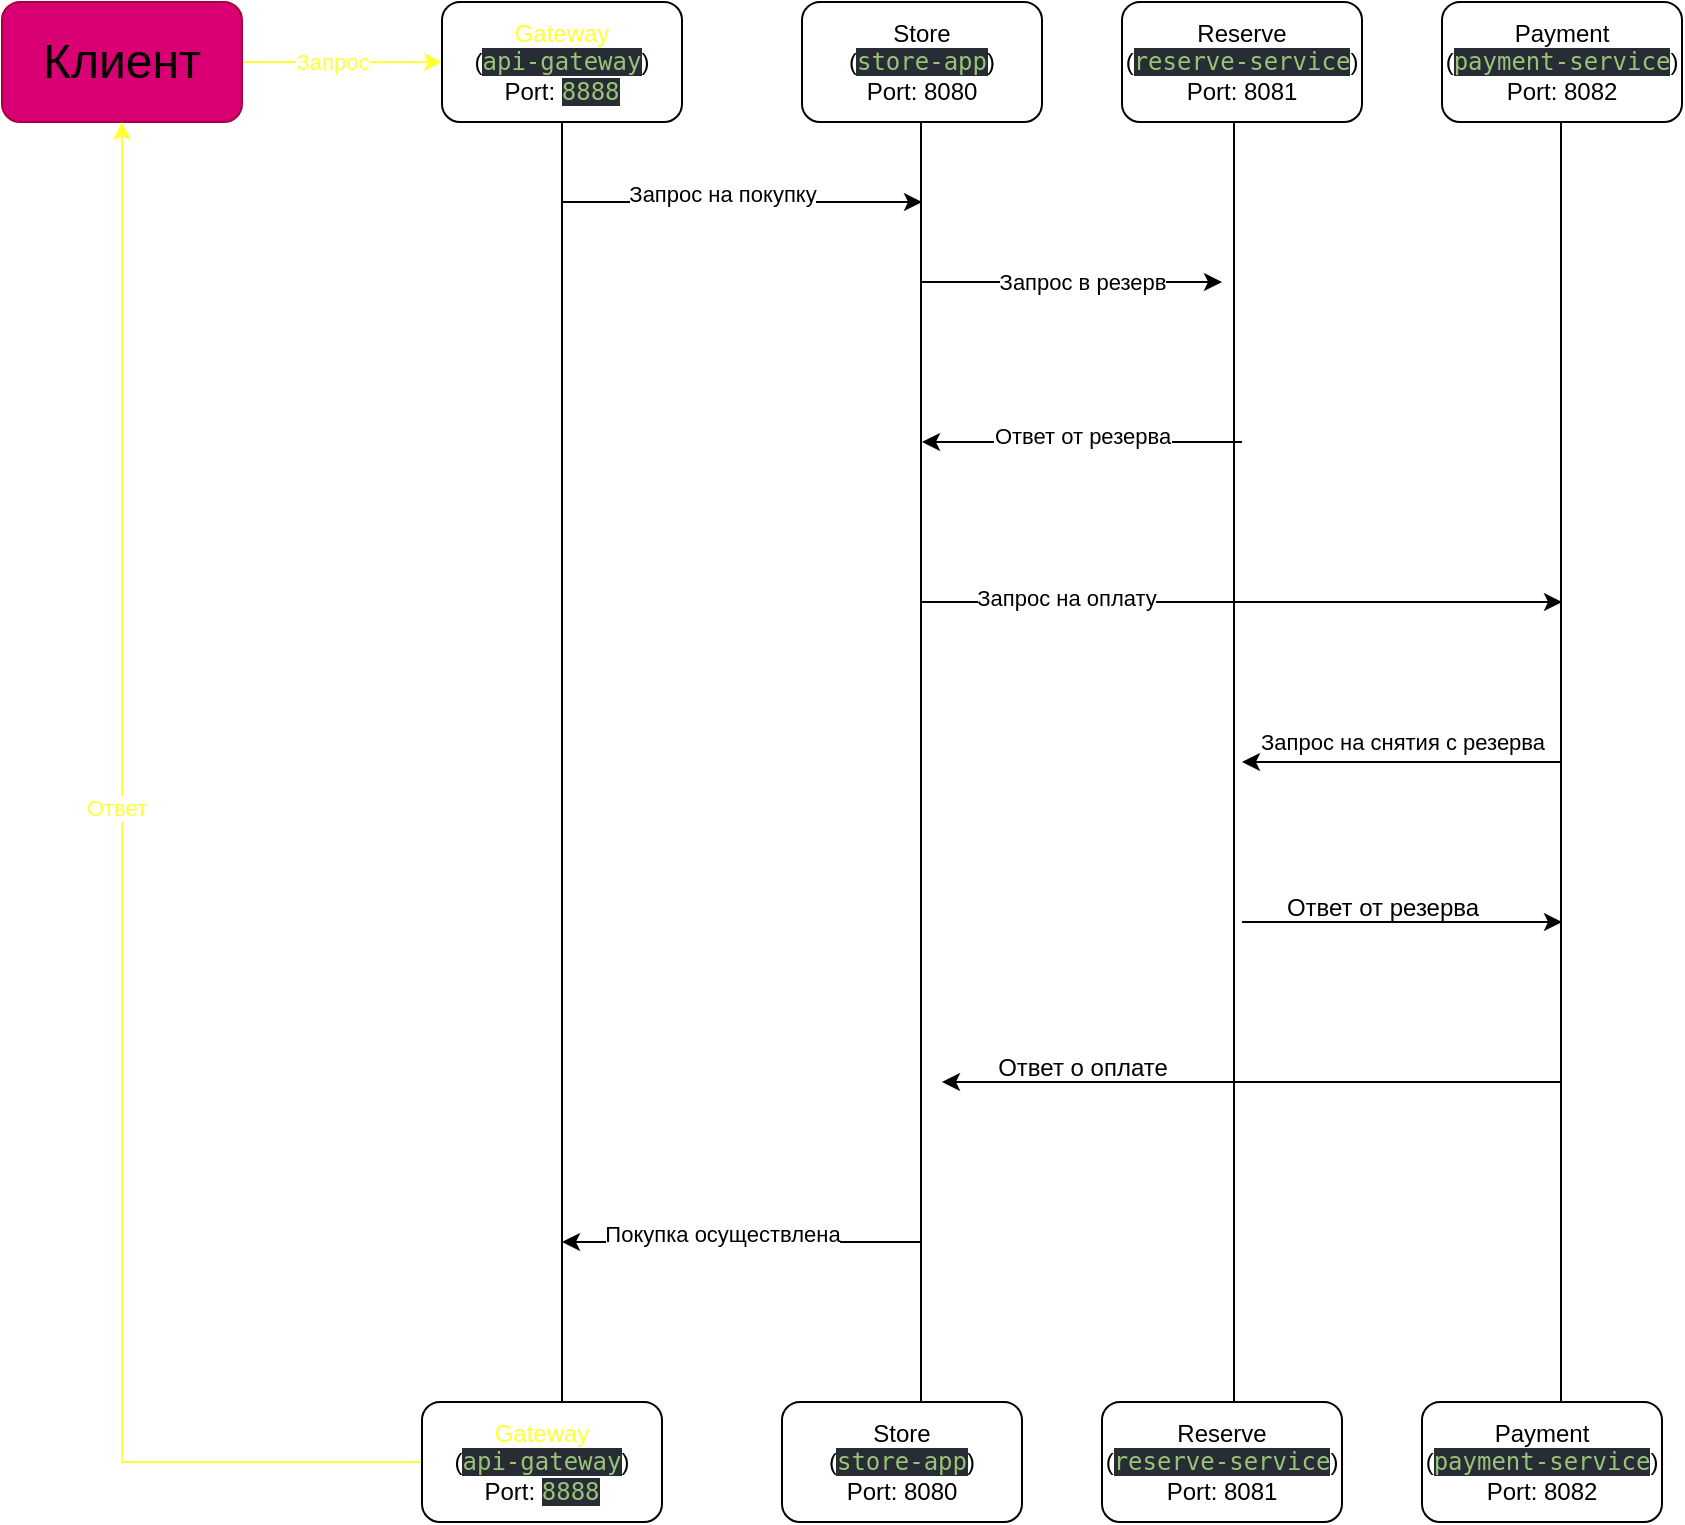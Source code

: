 <mxfile version="28.0.6">
  <diagram name="Страница — 1" id="-g72ww7ej4vFvOEoU4E5">
    <mxGraphModel dx="3080" dy="859" grid="1" gridSize="10" guides="1" tooltips="1" connect="1" arrows="1" fold="1" page="1" pageScale="1" pageWidth="827" pageHeight="1169" math="0" shadow="0">
      <root>
        <mxCell id="0" />
        <mxCell id="1" parent="0" />
        <mxCell id="FcAwzuKd-nAGSgDcZmeC-8" style="edgeStyle=orthogonalEdgeStyle;rounded=0;orthogonalLoop=1;jettySize=auto;html=1;exitX=1;exitY=0.5;exitDx=0;exitDy=0;entryX=0;entryY=0.5;entryDx=0;entryDy=0;strokeColor=#FFFF33;" edge="1" parent="1" source="FcAwzuKd-nAGSgDcZmeC-1" target="FcAwzuKd-nAGSgDcZmeC-2">
          <mxGeometry relative="1" as="geometry" />
        </mxCell>
        <mxCell id="FcAwzuKd-nAGSgDcZmeC-49" value="&lt;font style=&quot;color: rgb(255, 255, 51);&quot;&gt;Запрос&lt;/font&gt;" style="edgeLabel;html=1;align=center;verticalAlign=middle;resizable=0;points=[];" vertex="1" connectable="0" parent="FcAwzuKd-nAGSgDcZmeC-8">
          <mxGeometry x="-0.114" relative="1" as="geometry">
            <mxPoint as="offset" />
          </mxGeometry>
        </mxCell>
        <mxCell id="FcAwzuKd-nAGSgDcZmeC-1" value="&lt;font style=&quot;font-size: 24px; color: rgb(0, 0, 0);&quot;&gt;Клиент&lt;/font&gt;" style="rounded=1;whiteSpace=wrap;html=1;fillColor=#d80073;fontColor=#ffffff;strokeColor=#A50040;" vertex="1" parent="1">
          <mxGeometry x="-1030" y="20" width="120" height="60" as="geometry" />
        </mxCell>
        <mxCell id="FcAwzuKd-nAGSgDcZmeC-2" value="&lt;font style=&quot;color: rgb(255, 255, 51);&quot;&gt;Gateway&lt;/font&gt;&lt;div&gt;(&lt;span style=&quot;color: rgb(152, 195, 121); font-family: &amp;quot;JetBrains Mono&amp;quot;, monospace; background-color: rgb(40, 44, 52);&quot;&gt;api-gateway&lt;/span&gt;&lt;span style=&quot;background-color: transparent; color: light-dark(rgb(0, 0, 0), rgb(255, 255, 255));&quot;&gt;)&lt;/span&gt;&lt;/div&gt;&lt;div&gt;&lt;span style=&quot;background-color: transparent; color: light-dark(rgb(0, 0, 0), rgb(255, 255, 255));&quot;&gt;Port:&amp;nbsp;&lt;/span&gt;&lt;span style=&quot;color: rgb(152, 195, 121); font-family: &amp;quot;JetBrains Mono&amp;quot;, monospace; background-color: rgb(40, 44, 52);&quot;&gt;8888&lt;/span&gt;&lt;/div&gt;" style="rounded=1;whiteSpace=wrap;html=1;" vertex="1" parent="1">
          <mxGeometry x="-810" y="20" width="120" height="60" as="geometry" />
        </mxCell>
        <mxCell id="FcAwzuKd-nAGSgDcZmeC-9" value="Payment&lt;div&gt;(&lt;span style=&quot;color: rgb(152, 195, 121); font-family: &amp;quot;JetBrains Mono&amp;quot;, monospace; background-color: rgb(40, 44, 52);&quot;&gt;payment-service&lt;/span&gt;&lt;span style=&quot;background-color: transparent; color: light-dark(rgb(0, 0, 0), rgb(255, 255, 255));&quot;&gt;)&lt;/span&gt;&lt;/div&gt;&lt;div&gt;&lt;span style=&quot;background-color: transparent; color: light-dark(rgb(0, 0, 0), rgb(255, 255, 255));&quot;&gt;Port: 8082&lt;/span&gt;&lt;/div&gt;" style="rounded=1;whiteSpace=wrap;html=1;" vertex="1" parent="1">
          <mxGeometry x="-310" y="20" width="120" height="60" as="geometry" />
        </mxCell>
        <mxCell id="FcAwzuKd-nAGSgDcZmeC-10" value="&lt;div&gt;Store&lt;/div&gt;&lt;div&gt;(&lt;span style=&quot;color: rgb(152, 195, 121); font-family: &amp;quot;JetBrains Mono&amp;quot;, monospace; background-color: rgb(40, 44, 52);&quot;&gt;store-app&lt;/span&gt;&lt;span style=&quot;background-color: transparent; color: light-dark(rgb(0, 0, 0), rgb(255, 255, 255));&quot;&gt;)&lt;/span&gt;&lt;/div&gt;&lt;div&gt;&lt;span style=&quot;background-color: transparent; color: light-dark(rgb(0, 0, 0), rgb(255, 255, 255));&quot;&gt;Port: 8080&lt;/span&gt;&lt;/div&gt;" style="rounded=1;whiteSpace=wrap;html=1;" vertex="1" parent="1">
          <mxGeometry x="-630" y="20" width="120" height="60" as="geometry" />
        </mxCell>
        <mxCell id="FcAwzuKd-nAGSgDcZmeC-11" value="Reserve&lt;div&gt;(&lt;span style=&quot;color: rgb(152, 195, 121); font-family: &amp;quot;JetBrains Mono&amp;quot;, monospace; background-color: rgb(40, 44, 52);&quot;&gt;reserve-service&lt;/span&gt;&lt;span style=&quot;background-color: transparent; color: light-dark(rgb(0, 0, 0), rgb(255, 255, 255));&quot;&gt;)&lt;/span&gt;&lt;/div&gt;&lt;div&gt;&lt;span style=&quot;background-color: transparent; color: light-dark(rgb(0, 0, 0), rgb(255, 255, 255));&quot;&gt;Port: 8081&lt;/span&gt;&lt;/div&gt;" style="rounded=1;whiteSpace=wrap;html=1;" vertex="1" parent="1">
          <mxGeometry x="-470" y="20" width="120" height="60" as="geometry" />
        </mxCell>
        <mxCell id="FcAwzuKd-nAGSgDcZmeC-52" value="" style="endArrow=none;html=1;rounded=0;entryX=0.5;entryY=1;entryDx=0;entryDy=0;" edge="1" parent="1" target="FcAwzuKd-nAGSgDcZmeC-2">
          <mxGeometry width="50" height="50" relative="1" as="geometry">
            <mxPoint x="-750" y="720" as="sourcePoint" />
            <mxPoint x="-130" y="300" as="targetPoint" />
          </mxGeometry>
        </mxCell>
        <mxCell id="FcAwzuKd-nAGSgDcZmeC-53" value="" style="endArrow=none;html=1;rounded=0;entryX=0.5;entryY=1;entryDx=0;entryDy=0;" edge="1" parent="1">
          <mxGeometry width="50" height="50" relative="1" as="geometry">
            <mxPoint x="-570.5" y="720" as="sourcePoint" />
            <mxPoint x="-570.5" y="80" as="targetPoint" />
          </mxGeometry>
        </mxCell>
        <mxCell id="FcAwzuKd-nAGSgDcZmeC-54" value="" style="endArrow=none;html=1;rounded=0;entryX=0.5;entryY=1;entryDx=0;entryDy=0;" edge="1" parent="1">
          <mxGeometry width="50" height="50" relative="1" as="geometry">
            <mxPoint x="-414" y="720" as="sourcePoint" />
            <mxPoint x="-414" y="80" as="targetPoint" />
          </mxGeometry>
        </mxCell>
        <mxCell id="FcAwzuKd-nAGSgDcZmeC-55" value="" style="endArrow=none;html=1;rounded=0;entryX=0.5;entryY=1;entryDx=0;entryDy=0;" edge="1" parent="1">
          <mxGeometry width="50" height="50" relative="1" as="geometry">
            <mxPoint x="-250.5" y="720" as="sourcePoint" />
            <mxPoint x="-250.5" y="80" as="targetPoint" />
          </mxGeometry>
        </mxCell>
        <mxCell id="FcAwzuKd-nAGSgDcZmeC-56" value="" style="endArrow=classic;html=1;rounded=0;" edge="1" parent="1">
          <mxGeometry width="50" height="50" relative="1" as="geometry">
            <mxPoint x="-570" y="160" as="sourcePoint" />
            <mxPoint x="-420" y="160" as="targetPoint" />
          </mxGeometry>
        </mxCell>
        <mxCell id="FcAwzuKd-nAGSgDcZmeC-71" value="Запрос в резерв" style="edgeLabel;html=1;align=center;verticalAlign=middle;resizable=0;points=[];" vertex="1" connectable="0" parent="FcAwzuKd-nAGSgDcZmeC-56">
          <mxGeometry x="0.067" relative="1" as="geometry">
            <mxPoint as="offset" />
          </mxGeometry>
        </mxCell>
        <mxCell id="FcAwzuKd-nAGSgDcZmeC-57" value="" style="endArrow=classic;html=1;rounded=0;" edge="1" parent="1">
          <mxGeometry width="50" height="50" relative="1" as="geometry">
            <mxPoint x="-410" y="240" as="sourcePoint" />
            <mxPoint x="-570" y="240" as="targetPoint" />
          </mxGeometry>
        </mxCell>
        <mxCell id="FcAwzuKd-nAGSgDcZmeC-72" value="Ответ от резерва" style="edgeLabel;html=1;align=center;verticalAlign=middle;resizable=0;points=[];" vertex="1" connectable="0" parent="FcAwzuKd-nAGSgDcZmeC-57">
          <mxGeometry x="0.125" y="-3" relative="1" as="geometry">
            <mxPoint x="10" as="offset" />
          </mxGeometry>
        </mxCell>
        <mxCell id="FcAwzuKd-nAGSgDcZmeC-58" value="" style="endArrow=classic;html=1;rounded=0;" edge="1" parent="1">
          <mxGeometry width="50" height="50" relative="1" as="geometry">
            <mxPoint x="-570" y="320" as="sourcePoint" />
            <mxPoint x="-250" y="320" as="targetPoint" />
          </mxGeometry>
        </mxCell>
        <mxCell id="FcAwzuKd-nAGSgDcZmeC-73" value="Запрос на оплату" style="edgeLabel;html=1;align=center;verticalAlign=middle;resizable=0;points=[];" vertex="1" connectable="0" parent="FcAwzuKd-nAGSgDcZmeC-58">
          <mxGeometry x="-0.55" y="2" relative="1" as="geometry">
            <mxPoint as="offset" />
          </mxGeometry>
        </mxCell>
        <mxCell id="FcAwzuKd-nAGSgDcZmeC-59" value="" style="endArrow=classic;html=1;rounded=0;" edge="1" parent="1">
          <mxGeometry width="50" height="50" relative="1" as="geometry">
            <mxPoint x="-250" y="400" as="sourcePoint" />
            <mxPoint x="-410" y="400" as="targetPoint" />
          </mxGeometry>
        </mxCell>
        <mxCell id="FcAwzuKd-nAGSgDcZmeC-74" value="Запрос на снятия с резерва" style="edgeLabel;html=1;align=center;verticalAlign=middle;resizable=0;points=[];" vertex="1" connectable="0" parent="FcAwzuKd-nAGSgDcZmeC-59">
          <mxGeometry x="0.1" y="-2" relative="1" as="geometry">
            <mxPoint x="8" y="-8" as="offset" />
          </mxGeometry>
        </mxCell>
        <mxCell id="FcAwzuKd-nAGSgDcZmeC-60" value="" style="endArrow=classic;html=1;rounded=0;" edge="1" parent="1">
          <mxGeometry width="50" height="50" relative="1" as="geometry">
            <mxPoint x="-410" y="480" as="sourcePoint" />
            <mxPoint x="-250" y="480" as="targetPoint" />
          </mxGeometry>
        </mxCell>
        <mxCell id="FcAwzuKd-nAGSgDcZmeC-61" value="" style="endArrow=classic;html=1;rounded=0;" edge="1" parent="1">
          <mxGeometry width="50" height="50" relative="1" as="geometry">
            <mxPoint x="-250" y="560" as="sourcePoint" />
            <mxPoint x="-560" y="560" as="targetPoint" />
          </mxGeometry>
        </mxCell>
        <mxCell id="FcAwzuKd-nAGSgDcZmeC-62" value="" style="endArrow=classic;html=1;rounded=0;" edge="1" parent="1">
          <mxGeometry width="50" height="50" relative="1" as="geometry">
            <mxPoint x="-570" y="640" as="sourcePoint" />
            <mxPoint x="-750" y="640" as="targetPoint" />
          </mxGeometry>
        </mxCell>
        <mxCell id="FcAwzuKd-nAGSgDcZmeC-77" value="Покупка осуществлена" style="edgeLabel;html=1;align=center;verticalAlign=middle;resizable=0;points=[];" vertex="1" connectable="0" parent="FcAwzuKd-nAGSgDcZmeC-62">
          <mxGeometry x="0.111" y="-4" relative="1" as="geometry">
            <mxPoint as="offset" />
          </mxGeometry>
        </mxCell>
        <mxCell id="FcAwzuKd-nAGSgDcZmeC-63" value="" style="endArrow=classic;html=1;rounded=0;" edge="1" parent="1">
          <mxGeometry width="50" height="50" relative="1" as="geometry">
            <mxPoint x="-750" y="120" as="sourcePoint" />
            <mxPoint x="-570" y="120" as="targetPoint" />
          </mxGeometry>
        </mxCell>
        <mxCell id="FcAwzuKd-nAGSgDcZmeC-68" value="Запрос на покупку" style="edgeLabel;html=1;align=center;verticalAlign=middle;resizable=0;points=[];" vertex="1" connectable="0" parent="FcAwzuKd-nAGSgDcZmeC-63">
          <mxGeometry x="-0.3" y="4" relative="1" as="geometry">
            <mxPoint x="17" as="offset" />
          </mxGeometry>
        </mxCell>
        <mxCell id="FcAwzuKd-nAGSgDcZmeC-78" style="edgeStyle=orthogonalEdgeStyle;rounded=0;orthogonalLoop=1;jettySize=auto;html=1;entryX=0.5;entryY=1;entryDx=0;entryDy=0;strokeColor=#FFFF33;" edge="1" parent="1" source="FcAwzuKd-nAGSgDcZmeC-64" target="FcAwzuKd-nAGSgDcZmeC-1">
          <mxGeometry relative="1" as="geometry" />
        </mxCell>
        <mxCell id="FcAwzuKd-nAGSgDcZmeC-79" value="Ответ" style="edgeLabel;html=1;align=center;verticalAlign=middle;resizable=0;points=[];fontColor=#FFFF33;" vertex="1" connectable="0" parent="FcAwzuKd-nAGSgDcZmeC-78">
          <mxGeometry x="0.163" y="3" relative="1" as="geometry">
            <mxPoint as="offset" />
          </mxGeometry>
        </mxCell>
        <mxCell id="FcAwzuKd-nAGSgDcZmeC-64" value="&lt;font style=&quot;color: rgb(255, 255, 51);&quot;&gt;Gateway&lt;/font&gt;&lt;div&gt;(&lt;span style=&quot;color: rgb(152, 195, 121); font-family: &amp;quot;JetBrains Mono&amp;quot;, monospace; background-color: rgb(40, 44, 52);&quot;&gt;api-gateway&lt;/span&gt;&lt;span style=&quot;background-color: transparent; color: light-dark(rgb(0, 0, 0), rgb(255, 255, 255));&quot;&gt;)&lt;/span&gt;&lt;/div&gt;&lt;div&gt;&lt;span style=&quot;background-color: transparent; color: light-dark(rgb(0, 0, 0), rgb(255, 255, 255));&quot;&gt;Port:&amp;nbsp;&lt;/span&gt;&lt;span style=&quot;color: rgb(152, 195, 121); font-family: &amp;quot;JetBrains Mono&amp;quot;, monospace; background-color: rgb(40, 44, 52);&quot;&gt;8888&lt;/span&gt;&lt;/div&gt;" style="rounded=1;whiteSpace=wrap;html=1;" vertex="1" parent="1">
          <mxGeometry x="-820" y="720" width="120" height="60" as="geometry" />
        </mxCell>
        <mxCell id="FcAwzuKd-nAGSgDcZmeC-65" value="Payment&lt;div&gt;(&lt;span style=&quot;color: rgb(152, 195, 121); font-family: &amp;quot;JetBrains Mono&amp;quot;, monospace; background-color: rgb(40, 44, 52);&quot;&gt;payment-service&lt;/span&gt;&lt;span style=&quot;background-color: transparent; color: light-dark(rgb(0, 0, 0), rgb(255, 255, 255));&quot;&gt;)&lt;/span&gt;&lt;/div&gt;&lt;div&gt;&lt;span style=&quot;background-color: transparent; color: light-dark(rgb(0, 0, 0), rgb(255, 255, 255));&quot;&gt;Port: 8082&lt;/span&gt;&lt;/div&gt;" style="rounded=1;whiteSpace=wrap;html=1;" vertex="1" parent="1">
          <mxGeometry x="-320" y="720" width="120" height="60" as="geometry" />
        </mxCell>
        <mxCell id="FcAwzuKd-nAGSgDcZmeC-66" value="&lt;div&gt;Store&lt;/div&gt;&lt;div&gt;(&lt;span style=&quot;color: rgb(152, 195, 121); font-family: &amp;quot;JetBrains Mono&amp;quot;, monospace; background-color: rgb(40, 44, 52);&quot;&gt;store-app&lt;/span&gt;&lt;span style=&quot;background-color: transparent; color: light-dark(rgb(0, 0, 0), rgb(255, 255, 255));&quot;&gt;)&lt;/span&gt;&lt;/div&gt;&lt;div&gt;&lt;span style=&quot;background-color: transparent; color: light-dark(rgb(0, 0, 0), rgb(255, 255, 255));&quot;&gt;Port: 8080&lt;/span&gt;&lt;/div&gt;" style="rounded=1;whiteSpace=wrap;html=1;" vertex="1" parent="1">
          <mxGeometry x="-640" y="720" width="120" height="60" as="geometry" />
        </mxCell>
        <mxCell id="FcAwzuKd-nAGSgDcZmeC-67" value="Reserve&lt;div&gt;(&lt;span style=&quot;color: rgb(152, 195, 121); font-family: &amp;quot;JetBrains Mono&amp;quot;, monospace; background-color: rgb(40, 44, 52);&quot;&gt;reserve-service&lt;/span&gt;&lt;span style=&quot;background-color: transparent; color: light-dark(rgb(0, 0, 0), rgb(255, 255, 255));&quot;&gt;)&lt;/span&gt;&lt;/div&gt;&lt;div&gt;&lt;span style=&quot;background-color: transparent; color: light-dark(rgb(0, 0, 0), rgb(255, 255, 255));&quot;&gt;Port: 8081&lt;/span&gt;&lt;/div&gt;" style="rounded=1;whiteSpace=wrap;html=1;" vertex="1" parent="1">
          <mxGeometry x="-480" y="720" width="120" height="60" as="geometry" />
        </mxCell>
        <mxCell id="FcAwzuKd-nAGSgDcZmeC-75" value="Ответ от резерва" style="text;html=1;align=center;verticalAlign=middle;resizable=0;points=[];autosize=1;strokeColor=none;fillColor=none;" vertex="1" parent="1">
          <mxGeometry x="-400" y="458" width="120" height="30" as="geometry" />
        </mxCell>
        <mxCell id="FcAwzuKd-nAGSgDcZmeC-76" value="Ответ о оплате" style="text;html=1;align=center;verticalAlign=middle;resizable=0;points=[];autosize=1;strokeColor=none;fillColor=none;" vertex="1" parent="1">
          <mxGeometry x="-545" y="538" width="110" height="30" as="geometry" />
        </mxCell>
      </root>
    </mxGraphModel>
  </diagram>
</mxfile>
